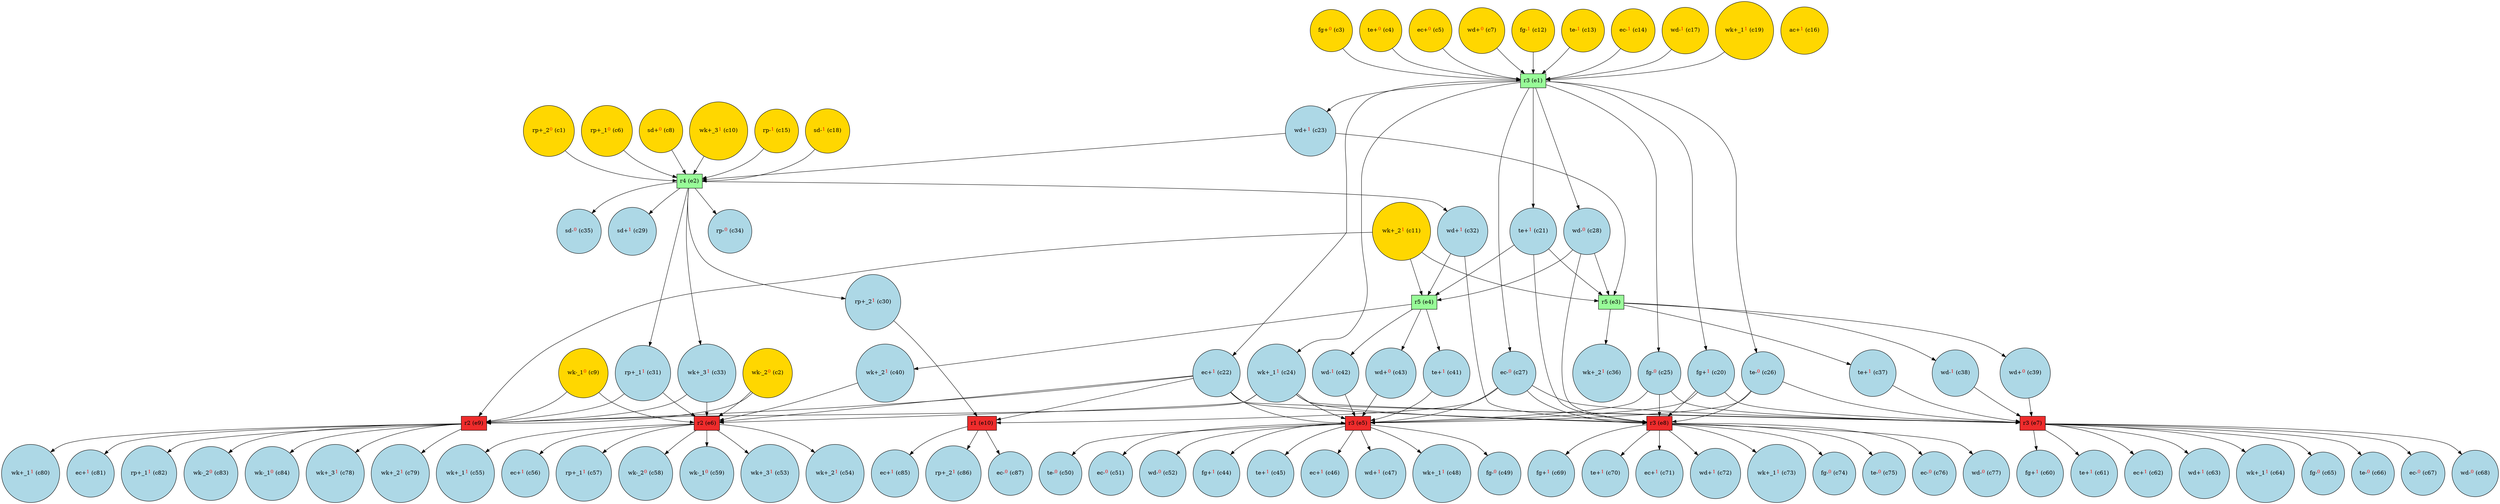 digraph test {
  c1 -> e2;
  c2 -> e6;
  c2 -> e9;
  c3 -> e1;
  c4 -> e1;
  c5 -> e1;
  c6 -> e2;
  c7 -> e1;
  c8 -> e2;
  c9 -> e6;
  c9 -> e9;
  c10 -> e2;
  c11 -> e4;
  c11 -> e9;
  c11 -> e3;
  c12 -> e1;
  c13 -> e1;
  c14 -> e1;
  c15 -> e2;
  c17 -> e1;
  c18 -> e2;
  c19 -> e1;
  e1 -> c20;
  c20 -> e5;
  c20 -> e7;
  c20 -> e8;
  e1 -> c21;
  c21 -> e4;
  c21 -> e8;
  c21 -> e3;
  e1 -> c22;
  c22 -> e5;
  c22 -> e6;
  c22 -> e7;
  c22 -> e8;
  c22 -> e9;
  c22 -> e10;
  e1 -> c23;
  c23 -> e3;
  c23 -> e2;
  e1 -> c24;
  c24 -> e5;
  c24 -> e6;
  c24 -> e7;
  c24 -> e8;
  c24 -> e9;
  e1 -> c25;
  c25 -> e5;
  c25 -> e7;
  c25 -> e8;
  e1 -> c26;
  c26 -> e5;
  c26 -> e7;
  c26 -> e8;
  e1 -> c27;
  c27 -> e5;
  c27 -> e7;
  c27 -> e8;
  c27 -> e10;
  e1 -> c28;
  c28 -> e4;
  c28 -> e8;
  c28 -> e3;
  e2 -> c29;
  e2 -> c30;
  c30 -> e10;
  e2 -> c31;
  c31 -> e6;
  c31 -> e9;
  e2 -> c32;
  c32 -> e4;
  c32 -> e8;
  e2 -> c33;
  c33 -> e6;
  c33 -> e9;
  e2 -> c34;
  e2 -> c35;
  e3 -> c36;
  e3 -> c37;
  c37 -> e7;
  e3 -> c38;
  c38 -> e7;
  e3 -> c39;
  c39 -> e7;
  e4 -> c40;
  c40 -> e6;
  e4 -> c41;
  c41 -> e5;
  e4 -> c42;
  c42 -> e5;
  e4 -> c43;
  c43 -> e5;
  e5 -> c44;
  e5 -> c45;
  e5 -> c46;
  e5 -> c47;
  e5 -> c48;
  e5 -> c49;
  e5 -> c50;
  e5 -> c51;
  e5 -> c52;
  e6 -> c53;
  e6 -> c54;
  e6 -> c55;
  e6 -> c56;
  e6 -> c57;
  e6 -> c58;
  e6 -> c59;
  e7 -> c60;
  e7 -> c61;
  e7 -> c62;
  e7 -> c63;
  e7 -> c64;
  e7 -> c65;
  e7 -> c66;
  e7 -> c67;
  e7 -> c68;
  e8 -> c69;
  e8 -> c70;
  e8 -> c71;
  e8 -> c72;
  e8 -> c73;
  e8 -> c74;
  e8 -> c75;
  e8 -> c76;
  e8 -> c77;
  e9 -> c78;
  e9 -> c79;
  e9 -> c80;
  e9 -> c81;
  e9 -> c82;
  e9 -> c83;
  e9 -> c84;
  e10 -> c85;
  e10 -> c86;
  e10 -> c87;
  c1 [fillcolor=gold label= <rp+_2<FONT COLOR="red"><SUP>0</SUP></FONT>&nbsp;(c1)> shape=circle style=filled];
  c2 [fillcolor=gold label= <wk-_2<FONT COLOR="red"><SUP>0</SUP></FONT>&nbsp;(c2)> shape=circle style=filled];
  c3 [fillcolor=gold label= <fg+<FONT COLOR="red"><SUP>0</SUP></FONT>&nbsp;(c3)> shape=circle style=filled];
  c4 [fillcolor=gold label= <te+<FONT COLOR="red"><SUP>0</SUP></FONT>&nbsp;(c4)> shape=circle style=filled];
  c5 [fillcolor=gold label= <ec+<FONT COLOR="red"><SUP>0</SUP></FONT>&nbsp;(c5)> shape=circle style=filled];
  c6 [fillcolor=gold label= <rp+_1<FONT COLOR="red"><SUP>0</SUP></FONT>&nbsp;(c6)> shape=circle style=filled];
  c7 [fillcolor=gold label= <wd+<FONT COLOR="red"><SUP>0</SUP></FONT>&nbsp;(c7)> shape=circle style=filled];
  c8 [fillcolor=gold label= <sd+<FONT COLOR="red"><SUP>0</SUP></FONT>&nbsp;(c8)> shape=circle style=filled];
  c9 [fillcolor=gold label= <wk-_1<FONT COLOR="red"><SUP>0</SUP></FONT>&nbsp;(c9)> shape=circle style=filled];
  c10 [fillcolor=gold label= <wk+_3<FONT COLOR="red"><SUP>1</SUP></FONT>&nbsp;(c10)> shape=circle style=filled];
  c11 [fillcolor=gold label= <wk+_2<FONT COLOR="red"><SUP>1</SUP></FONT>&nbsp;(c11)> shape=circle style=filled];
  c12 [fillcolor=gold label= <fg-<FONT COLOR="red"><SUP>1</SUP></FONT>&nbsp;(c12)> shape=circle style=filled];
  c13 [fillcolor=gold label= <te-<FONT COLOR="red"><SUP>1</SUP></FONT>&nbsp;(c13)> shape=circle style=filled];
  c14 [fillcolor=gold label= <ec-<FONT COLOR="red"><SUP>1</SUP></FONT>&nbsp;(c14)> shape=circle style=filled];
  c15 [fillcolor=gold label= <rp-<FONT COLOR="red"><SUP>1</SUP></FONT>&nbsp;(c15)> shape=circle style=filled];
  c16 [fillcolor=gold label= <ac+<FONT COLOR="red"><SUP>1</SUP></FONT>&nbsp;(c16)> shape=circle style=filled];
  c17 [fillcolor=gold label= <wd-<FONT COLOR="red"><SUP>1</SUP></FONT>&nbsp;(c17)> shape=circle style=filled];
  c18 [fillcolor=gold label= <sd-<FONT COLOR="red"><SUP>1</SUP></FONT>&nbsp;(c18)> shape=circle style=filled];
  c19 [fillcolor=gold label= <wk+_1<FONT COLOR="red"><SUP>1</SUP></FONT>&nbsp;(c19)> shape=circle style=filled];
  c20 [fillcolor=lightblue label= <fg+<FONT COLOR="red"><SUP>1</SUP></FONT>&nbsp;(c20)> shape=circle style=filled];
  c21 [fillcolor=lightblue label= <te+<FONT COLOR="red"><SUP>1</SUP></FONT>&nbsp;(c21)> shape=circle style=filled];
  c22 [fillcolor=lightblue label= <ec+<FONT COLOR="red"><SUP>1</SUP></FONT>&nbsp;(c22)> shape=circle style=filled];
  c23 [fillcolor=lightblue label= <wd+<FONT COLOR="red"><SUP>1</SUP></FONT>&nbsp;(c23)> shape=circle style=filled];
  c24 [fillcolor=lightblue label= <wk+_1<FONT COLOR="red"><SUP>1</SUP></FONT>&nbsp;(c24)> shape=circle style=filled];
  c25 [fillcolor=lightblue label= <fg-<FONT COLOR="red"><SUP>0</SUP></FONT>&nbsp;(c25)> shape=circle style=filled];
  c26 [fillcolor=lightblue label= <te-<FONT COLOR="red"><SUP>0</SUP></FONT>&nbsp;(c26)> shape=circle style=filled];
  c27 [fillcolor=lightblue label= <ec-<FONT COLOR="red"><SUP>0</SUP></FONT>&nbsp;(c27)> shape=circle style=filled];
  c28 [fillcolor=lightblue label= <wd-<FONT COLOR="red"><SUP>0</SUP></FONT>&nbsp;(c28)> shape=circle style=filled];
  c29 [fillcolor=lightblue label= <sd+<FONT COLOR="red"><SUP>1</SUP></FONT>&nbsp;(c29)> shape=circle style=filled];
  c30 [fillcolor=lightblue label= <rp+_2<FONT COLOR="red"><SUP>1</SUP></FONT>&nbsp;(c30)> shape=circle style=filled];
  c31 [fillcolor=lightblue label= <rp+_1<FONT COLOR="red"><SUP>1</SUP></FONT>&nbsp;(c31)> shape=circle style=filled];
  c32 [fillcolor=lightblue label= <wd+<FONT COLOR="red"><SUP>1</SUP></FONT>&nbsp;(c32)> shape=circle style=filled];
  c33 [fillcolor=lightblue label= <wk+_3<FONT COLOR="red"><SUP>1</SUP></FONT>&nbsp;(c33)> shape=circle style=filled];
  c34 [fillcolor=lightblue label= <rp-<FONT COLOR="red"><SUP>0</SUP></FONT>&nbsp;(c34)> shape=circle style=filled];
  c35 [fillcolor=lightblue label= <sd-<FONT COLOR="red"><SUP>0</SUP></FONT>&nbsp;(c35)> shape=circle style=filled];
  c36 [fillcolor=lightblue label= <wk+_2<FONT COLOR="red"><SUP>1</SUP></FONT>&nbsp;(c36)> shape=circle style=filled];
  c37 [fillcolor=lightblue label= <te+<FONT COLOR="red"><SUP>1</SUP></FONT>&nbsp;(c37)> shape=circle style=filled];
  c38 [fillcolor=lightblue label= <wd-<FONT COLOR="red"><SUP>1</SUP></FONT>&nbsp;(c38)> shape=circle style=filled];
  c39 [fillcolor=lightblue label= <wd+<FONT COLOR="red"><SUP>0</SUP></FONT>&nbsp;(c39)> shape=circle style=filled];
  c40 [fillcolor=lightblue label= <wk+_2<FONT COLOR="red"><SUP>1</SUP></FONT>&nbsp;(c40)> shape=circle style=filled];
  c41 [fillcolor=lightblue label= <te+<FONT COLOR="red"><SUP>1</SUP></FONT>&nbsp;(c41)> shape=circle style=filled];
  c42 [fillcolor=lightblue label= <wd-<FONT COLOR="red"><SUP>1</SUP></FONT>&nbsp;(c42)> shape=circle style=filled];
  c43 [fillcolor=lightblue label= <wd+<FONT COLOR="red"><SUP>0</SUP></FONT>&nbsp;(c43)> shape=circle style=filled];
  c44 [fillcolor=lightblue label= <fg+<FONT COLOR="red"><SUP>1</SUP></FONT>&nbsp;(c44)> shape=circle style=filled];
  c45 [fillcolor=lightblue label= <te+<FONT COLOR="red"><SUP>1</SUP></FONT>&nbsp;(c45)> shape=circle style=filled];
  c46 [fillcolor=lightblue label= <ec+<FONT COLOR="red"><SUP>1</SUP></FONT>&nbsp;(c46)> shape=circle style=filled];
  c47 [fillcolor=lightblue label= <wd+<FONT COLOR="red"><SUP>1</SUP></FONT>&nbsp;(c47)> shape=circle style=filled];
  c48 [fillcolor=lightblue label= <wk+_1<FONT COLOR="red"><SUP>1</SUP></FONT>&nbsp;(c48)> shape=circle style=filled];
  c49 [fillcolor=lightblue label= <fg-<FONT COLOR="red"><SUP>0</SUP></FONT>&nbsp;(c49)> shape=circle style=filled];
  c50 [fillcolor=lightblue label= <te-<FONT COLOR="red"><SUP>0</SUP></FONT>&nbsp;(c50)> shape=circle style=filled];
  c51 [fillcolor=lightblue label= <ec-<FONT COLOR="red"><SUP>0</SUP></FONT>&nbsp;(c51)> shape=circle style=filled];
  c52 [fillcolor=lightblue label= <wd-<FONT COLOR="red"><SUP>0</SUP></FONT>&nbsp;(c52)> shape=circle style=filled];
  c53 [fillcolor=lightblue label= <wk+_3<FONT COLOR="red"><SUP>1</SUP></FONT>&nbsp;(c53)> shape=circle style=filled];
  c54 [fillcolor=lightblue label= <wk+_2<FONT COLOR="red"><SUP>1</SUP></FONT>&nbsp;(c54)> shape=circle style=filled];
  c55 [fillcolor=lightblue label= <wk+_1<FONT COLOR="red"><SUP>1</SUP></FONT>&nbsp;(c55)> shape=circle style=filled];
  c56 [fillcolor=lightblue label= <ec+<FONT COLOR="red"><SUP>1</SUP></FONT>&nbsp;(c56)> shape=circle style=filled];
  c57 [fillcolor=lightblue label= <rp+_1<FONT COLOR="red"><SUP>1</SUP></FONT>&nbsp;(c57)> shape=circle style=filled];
  c58 [fillcolor=lightblue label= <wk-_2<FONT COLOR="red"><SUP>0</SUP></FONT>&nbsp;(c58)> shape=circle style=filled];
  c59 [fillcolor=lightblue label= <wk-_1<FONT COLOR="red"><SUP>0</SUP></FONT>&nbsp;(c59)> shape=circle style=filled];
  c60 [fillcolor=lightblue label= <fg+<FONT COLOR="red"><SUP>1</SUP></FONT>&nbsp;(c60)> shape=circle style=filled];
  c61 [fillcolor=lightblue label= <te+<FONT COLOR="red"><SUP>1</SUP></FONT>&nbsp;(c61)> shape=circle style=filled];
  c62 [fillcolor=lightblue label= <ec+<FONT COLOR="red"><SUP>1</SUP></FONT>&nbsp;(c62)> shape=circle style=filled];
  c63 [fillcolor=lightblue label= <wd+<FONT COLOR="red"><SUP>1</SUP></FONT>&nbsp;(c63)> shape=circle style=filled];
  c64 [fillcolor=lightblue label= <wk+_1<FONT COLOR="red"><SUP>1</SUP></FONT>&nbsp;(c64)> shape=circle style=filled];
  c65 [fillcolor=lightblue label= <fg-<FONT COLOR="red"><SUP>0</SUP></FONT>&nbsp;(c65)> shape=circle style=filled];
  c66 [fillcolor=lightblue label= <te-<FONT COLOR="red"><SUP>0</SUP></FONT>&nbsp;(c66)> shape=circle style=filled];
  c67 [fillcolor=lightblue label= <ec-<FONT COLOR="red"><SUP>0</SUP></FONT>&nbsp;(c67)> shape=circle style=filled];
  c68 [fillcolor=lightblue label= <wd-<FONT COLOR="red"><SUP>0</SUP></FONT>&nbsp;(c68)> shape=circle style=filled];
  c69 [fillcolor=lightblue label= <fg+<FONT COLOR="red"><SUP>1</SUP></FONT>&nbsp;(c69)> shape=circle style=filled];
  c70 [fillcolor=lightblue label= <te+<FONT COLOR="red"><SUP>1</SUP></FONT>&nbsp;(c70)> shape=circle style=filled];
  c71 [fillcolor=lightblue label= <ec+<FONT COLOR="red"><SUP>1</SUP></FONT>&nbsp;(c71)> shape=circle style=filled];
  c72 [fillcolor=lightblue label= <wd+<FONT COLOR="red"><SUP>1</SUP></FONT>&nbsp;(c72)> shape=circle style=filled];
  c73 [fillcolor=lightblue label= <wk+_1<FONT COLOR="red"><SUP>1</SUP></FONT>&nbsp;(c73)> shape=circle style=filled];
  c74 [fillcolor=lightblue label= <fg-<FONT COLOR="red"><SUP>0</SUP></FONT>&nbsp;(c74)> shape=circle style=filled];
  c75 [fillcolor=lightblue label= <te-<FONT COLOR="red"><SUP>0</SUP></FONT>&nbsp;(c75)> shape=circle style=filled];
  c76 [fillcolor=lightblue label= <ec-<FONT COLOR="red"><SUP>0</SUP></FONT>&nbsp;(c76)> shape=circle style=filled];
  c77 [fillcolor=lightblue label= <wd-<FONT COLOR="red"><SUP>0</SUP></FONT>&nbsp;(c77)> shape=circle style=filled];
  c78 [fillcolor=lightblue label= <wk+_3<FONT COLOR="red"><SUP>1</SUP></FONT>&nbsp;(c78)> shape=circle style=filled];
  c79 [fillcolor=lightblue label= <wk+_2<FONT COLOR="red"><SUP>1</SUP></FONT>&nbsp;(c79)> shape=circle style=filled];
  c80 [fillcolor=lightblue label= <wk+_1<FONT COLOR="red"><SUP>1</SUP></FONT>&nbsp;(c80)> shape=circle style=filled];
  c81 [fillcolor=lightblue label= <ec+<FONT COLOR="red"><SUP>1</SUP></FONT>&nbsp;(c81)> shape=circle style=filled];
  c82 [fillcolor=lightblue label= <rp+_1<FONT COLOR="red"><SUP>1</SUP></FONT>&nbsp;(c82)> shape=circle style=filled];
  c83 [fillcolor=lightblue label= <wk-_2<FONT COLOR="red"><SUP>0</SUP></FONT>&nbsp;(c83)> shape=circle style=filled];
  c84 [fillcolor=lightblue label= <wk-_1<FONT COLOR="red"><SUP>0</SUP></FONT>&nbsp;(c84)> shape=circle style=filled];
  c85 [fillcolor=lightblue label= <ec+<FONT COLOR="red"><SUP>1</SUP></FONT>&nbsp;(c85)> shape=circle style=filled];
  c86 [fillcolor=lightblue label= <rp+_2<FONT COLOR="red"><SUP>1</SUP></FONT>&nbsp;(c86)> shape=circle style=filled];
  c87 [fillcolor=lightblue label= <ec-<FONT COLOR="red"><SUP>0</SUP></FONT>&nbsp;(c87)> shape=circle style=filled];
  e1 [fillcolor=palegreen label="r3 (e1)" shape=box style=filled];
  e2 [fillcolor=palegreen label="r4 (e2)" shape=box style=filled];
  e3 [fillcolor=palegreen label="r5 (e3)" shape=box style=filled];
  e4 [fillcolor=palegreen label="r5 (e4)" shape=box style=filled];
  e5 [fillcolor=firebrick2 label="r3 (e5)" shape=box style=filled];
  e6 [fillcolor=firebrick2 label="r2 (e6)" shape=box style=filled];
  e7 [fillcolor=firebrick2 label="r3 (e7)" shape=box style=filled];
  e8 [fillcolor=firebrick2 label="r3 (e8)" shape=box style=filled];
  e9 [fillcolor=firebrick2 label="r2 (e9)" shape=box style=filled];
  e10 [fillcolor=firebrick2 label="r1 (e10)" shape=box style=filled];
}

